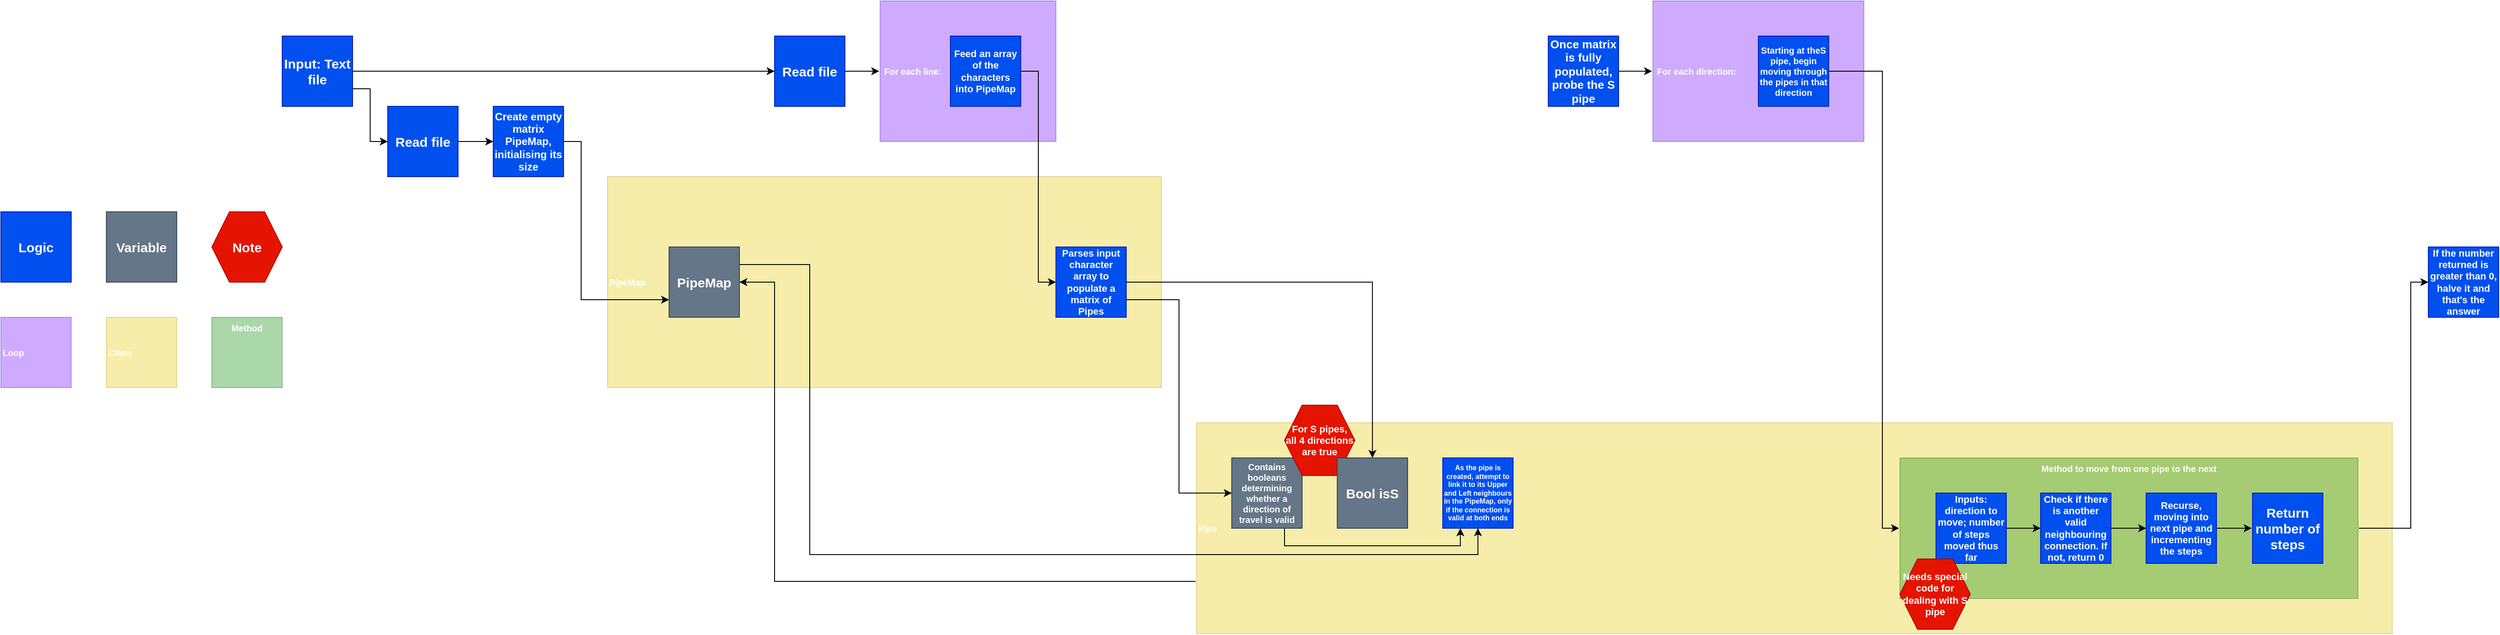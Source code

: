 <mxfile version="22.0.0" type="device">
  <diagram name="Page-1" id="3M6G7rOIBJ2UmPHil9te">
    <mxGraphModel dx="819" dy="478" grid="1" gridSize="10" guides="1" tooltips="1" connect="1" arrows="1" fold="1" page="1" pageScale="1" pageWidth="827" pageHeight="1169" math="0" shadow="0">
      <root>
        <mxCell id="0" />
        <mxCell id="1" parent="0" />
        <mxCell id="h8buP9ZoZFekOi3NihCy-12" value="PipeMap" style="rounded=0;whiteSpace=wrap;html=1;fillColor=#e3c800;fontColor=#FFFFFF;strokeColor=#B09500;fontSize=10;fontStyle=1;align=left;opacity=33;perimeterSpacing=1;strokeWidth=1;" parent="1" vertex="1">
          <mxGeometry x="730" y="360" width="630" height="240" as="geometry" />
        </mxCell>
        <mxCell id="h8buP9ZoZFekOi3NihCy-1" value="Loop" style="rounded=0;whiteSpace=wrap;html=1;fillColor=#6a00ff;fontColor=#ffffff;strokeColor=#3700CC;fontSize=10;fontStyle=1;align=left;opacity=33;perimeterSpacing=1;strokeWidth=1;" parent="1" vertex="1">
          <mxGeometry x="40" y="520" width="80" height="80" as="geometry" />
        </mxCell>
        <mxCell id="h8buP9ZoZFekOi3NihCy-74" style="edgeStyle=orthogonalEdgeStyle;rounded=0;orthogonalLoop=1;jettySize=auto;html=1;exitX=0;exitY=0.75;exitDx=0;exitDy=0;entryX=1;entryY=0.5;entryDx=0;entryDy=0;" parent="1" source="h8buP9ZoZFekOi3NihCy-2" target="h8buP9ZoZFekOi3NihCy-68" edge="1">
          <mxGeometry relative="1" as="geometry">
            <Array as="points">
              <mxPoint x="920" y="821" />
              <mxPoint x="920" y="480" />
            </Array>
          </mxGeometry>
        </mxCell>
        <mxCell id="h8buP9ZoZFekOi3NihCy-2" value="Pipe" style="rounded=0;whiteSpace=wrap;html=1;fillColor=#e3c800;fontColor=#FFFFFF;strokeColor=#B09500;fontSize=10;fontStyle=1;align=left;opacity=33;perimeterSpacing=1;strokeWidth=1;" parent="1" vertex="1">
          <mxGeometry x="1400" y="640" width="1360" height="240" as="geometry" />
        </mxCell>
        <mxCell id="h8buP9ZoZFekOi3NihCy-3" value="Logic" style="rounded=0;whiteSpace=wrap;html=1;fillColor=#0050ef;fontColor=#ffffff;strokeColor=#001DBC;fontSize=15;fontStyle=1" parent="1" vertex="1">
          <mxGeometry x="40" y="400" width="80" height="80" as="geometry" />
        </mxCell>
        <mxCell id="h8buP9ZoZFekOi3NihCy-4" value="Variable" style="rounded=0;whiteSpace=wrap;html=1;fillColor=#647687;fontColor=#ffffff;strokeColor=#314354;fontSize=15;fontStyle=1" parent="1" vertex="1">
          <mxGeometry x="160" y="400" width="80" height="80" as="geometry" />
        </mxCell>
        <mxCell id="h8buP9ZoZFekOi3NihCy-5" value="Note" style="shape=hexagon;perimeter=hexagonPerimeter2;whiteSpace=wrap;html=1;fixedSize=1;fillColor=#e51400;fontColor=#ffffff;strokeColor=#B20000;fontStyle=1;fontSize=15;" parent="1" vertex="1">
          <mxGeometry x="280" y="400" width="80" height="80" as="geometry" />
        </mxCell>
        <mxCell id="h8buP9ZoZFekOi3NihCy-6" style="edgeStyle=orthogonalEdgeStyle;rounded=0;orthogonalLoop=1;jettySize=auto;html=1;entryX=0;entryY=0.5;entryDx=0;entryDy=0;exitX=1;exitY=0.5;exitDx=0;exitDy=0;" parent="1" source="h8buP9ZoZFekOi3NihCy-7" target="h8buP9ZoZFekOi3NihCy-9" edge="1">
          <mxGeometry relative="1" as="geometry">
            <mxPoint x="440" y="230" as="sourcePoint" />
          </mxGeometry>
        </mxCell>
        <mxCell id="h8buP9ZoZFekOi3NihCy-37" style="edgeStyle=orthogonalEdgeStyle;rounded=0;orthogonalLoop=1;jettySize=auto;html=1;exitX=1;exitY=0.75;exitDx=0;exitDy=0;entryX=0;entryY=0.5;entryDx=0;entryDy=0;" parent="1" source="h8buP9ZoZFekOi3NihCy-7" target="h8buP9ZoZFekOi3NihCy-36" edge="1">
          <mxGeometry relative="1" as="geometry" />
        </mxCell>
        <mxCell id="h8buP9ZoZFekOi3NihCy-7" value="Input: Text file" style="rounded=0;whiteSpace=wrap;html=1;fillColor=#0050ef;fontColor=#ffffff;strokeColor=#001DBC;fontSize=15;fontStyle=1" parent="1" vertex="1">
          <mxGeometry x="360" y="200" width="80" height="80" as="geometry" />
        </mxCell>
        <mxCell id="h8buP9ZoZFekOi3NihCy-8" value="" style="edgeStyle=orthogonalEdgeStyle;rounded=0;orthogonalLoop=1;jettySize=auto;html=1;" parent="1" source="h8buP9ZoZFekOi3NihCy-9" edge="1">
          <mxGeometry relative="1" as="geometry">
            <mxPoint x="1039" y="240" as="targetPoint" />
          </mxGeometry>
        </mxCell>
        <mxCell id="h8buP9ZoZFekOi3NihCy-9" value="Read file" style="rounded=0;whiteSpace=wrap;html=1;fillColor=#0050ef;fontColor=#ffffff;strokeColor=#001DBC;fontSize=15;fontStyle=1" parent="1" vertex="1">
          <mxGeometry x="920" y="200" width="80" height="80" as="geometry" />
        </mxCell>
        <mxCell id="h8buP9ZoZFekOi3NihCy-10" value="&amp;nbsp;For each line:" style="rounded=0;whiteSpace=wrap;html=1;fillColor=#6a00ff;fontColor=#ffffff;strokeColor=#3700CC;fontSize=10;fontStyle=1;align=left;opacity=33;perimeterSpacing=1;strokeWidth=1;" parent="1" vertex="1">
          <mxGeometry x="1040" y="160" width="200" height="160" as="geometry" />
        </mxCell>
        <mxCell id="h8buP9ZoZFekOi3NihCy-72" style="edgeStyle=orthogonalEdgeStyle;rounded=0;orthogonalLoop=1;jettySize=auto;html=1;exitX=1;exitY=0.5;exitDx=0;exitDy=0;entryX=0;entryY=0.5;entryDx=0;entryDy=0;" parent="1" source="h8buP9ZoZFekOi3NihCy-11" target="h8buP9ZoZFekOi3NihCy-27" edge="1">
          <mxGeometry relative="1" as="geometry" />
        </mxCell>
        <mxCell id="h8buP9ZoZFekOi3NihCy-11" value="Feed an array of the characters into PipeMap" style="rounded=0;whiteSpace=wrap;html=1;fillColor=#0050ef;fontColor=#ffffff;strokeColor=#001DBC;fontSize=11;fontStyle=1" parent="1" vertex="1">
          <mxGeometry x="1120" y="200" width="80" height="80" as="geometry" />
        </mxCell>
        <mxCell id="h8buP9ZoZFekOi3NihCy-17" value="Class" style="rounded=0;whiteSpace=wrap;html=1;fillColor=#e3c800;fontColor=#FFFFFF;strokeColor=#B09500;fontSize=10;fontStyle=1;align=left;opacity=33;perimeterSpacing=1;strokeWidth=1;" parent="1" vertex="1">
          <mxGeometry x="160" y="520" width="80" height="80" as="geometry" />
        </mxCell>
        <mxCell id="KK1Gh2VjyQreVNpxhxqt-21" style="edgeStyle=orthogonalEdgeStyle;rounded=0;orthogonalLoop=1;jettySize=auto;html=1;exitX=0.75;exitY=1;exitDx=0;exitDy=0;entryX=0.25;entryY=1;entryDx=0;entryDy=0;" edge="1" parent="1" source="h8buP9ZoZFekOi3NihCy-26" target="KK1Gh2VjyQreVNpxhxqt-15">
          <mxGeometry relative="1" as="geometry" />
        </mxCell>
        <mxCell id="h8buP9ZoZFekOi3NihCy-26" value="Contains booleans determining whether a direction of travel is valid" style="rounded=0;whiteSpace=wrap;html=1;fontSize=10;fontStyle=1;fillColor=#647687;fontColor=#ffffff;strokeColor=#314354;" parent="1" vertex="1">
          <mxGeometry x="1440" y="680" width="80" height="80" as="geometry" />
        </mxCell>
        <mxCell id="KK1Gh2VjyQreVNpxhxqt-18" style="edgeStyle=orthogonalEdgeStyle;rounded=0;orthogonalLoop=1;jettySize=auto;html=1;exitX=1;exitY=0.75;exitDx=0;exitDy=0;entryX=0;entryY=0.5;entryDx=0;entryDy=0;" edge="1" parent="1" source="h8buP9ZoZFekOi3NihCy-27" target="h8buP9ZoZFekOi3NihCy-26">
          <mxGeometry relative="1" as="geometry" />
        </mxCell>
        <mxCell id="KK1Gh2VjyQreVNpxhxqt-19" style="edgeStyle=orthogonalEdgeStyle;rounded=0;orthogonalLoop=1;jettySize=auto;html=1;exitX=1;exitY=0.5;exitDx=0;exitDy=0;entryX=0.5;entryY=0;entryDx=0;entryDy=0;" edge="1" parent="1" source="h8buP9ZoZFekOi3NihCy-27" target="h8buP9ZoZFekOi3NihCy-59">
          <mxGeometry relative="1" as="geometry" />
        </mxCell>
        <mxCell id="h8buP9ZoZFekOi3NihCy-27" value="Parses input character array to populate a matrix of Pipes" style="rounded=0;whiteSpace=wrap;html=1;fillColor=#0050ef;fontColor=#ffffff;strokeColor=#001DBC;fontSize=11;fontStyle=1" parent="1" vertex="1">
          <mxGeometry x="1240" y="440" width="80" height="80" as="geometry" />
        </mxCell>
        <mxCell id="h8buP9ZoZFekOi3NihCy-32" value="For S pipes, all 4 directions are true" style="shape=hexagon;perimeter=hexagonPerimeter2;whiteSpace=wrap;html=1;fixedSize=1;fillColor=#e51400;fontColor=#ffffff;strokeColor=#B20000;fontStyle=1;fontSize=11;" parent="1" vertex="1">
          <mxGeometry x="1500" y="620" width="80" height="80" as="geometry" />
        </mxCell>
        <mxCell id="h8buP9ZoZFekOi3NihCy-43" style="edgeStyle=orthogonalEdgeStyle;rounded=0;orthogonalLoop=1;jettySize=auto;html=1;exitX=1;exitY=0.5;exitDx=0;exitDy=0;entryX=0;entryY=0.5;entryDx=0;entryDy=0;" parent="1" source="h8buP9ZoZFekOi3NihCy-33" target="h8buP9ZoZFekOi3NihCy-42" edge="1">
          <mxGeometry relative="1" as="geometry" />
        </mxCell>
        <mxCell id="h8buP9ZoZFekOi3NihCy-33" value="Once matrix is fully populated, probe the S pipe" style="rounded=0;whiteSpace=wrap;html=1;fillColor=#0050ef;fontColor=#ffffff;strokeColor=#001DBC;fontSize=13;fontStyle=1" parent="1" vertex="1">
          <mxGeometry x="1800" y="200" width="80" height="80" as="geometry" />
        </mxCell>
        <mxCell id="h8buP9ZoZFekOi3NihCy-39" value="" style="edgeStyle=orthogonalEdgeStyle;rounded=0;orthogonalLoop=1;jettySize=auto;html=1;" parent="1" source="h8buP9ZoZFekOi3NihCy-36" target="h8buP9ZoZFekOi3NihCy-38" edge="1">
          <mxGeometry relative="1" as="geometry" />
        </mxCell>
        <mxCell id="h8buP9ZoZFekOi3NihCy-36" value="Read file" style="rounded=0;whiteSpace=wrap;html=1;fillColor=#0050ef;fontColor=#ffffff;strokeColor=#001DBC;fontSize=15;fontStyle=1" parent="1" vertex="1">
          <mxGeometry x="480" y="280" width="80" height="80" as="geometry" />
        </mxCell>
        <mxCell id="h8buP9ZoZFekOi3NihCy-69" style="edgeStyle=orthogonalEdgeStyle;rounded=0;orthogonalLoop=1;jettySize=auto;html=1;exitX=1;exitY=0.5;exitDx=0;exitDy=0;entryX=0;entryY=0.75;entryDx=0;entryDy=0;" parent="1" source="h8buP9ZoZFekOi3NihCy-38" target="h8buP9ZoZFekOi3NihCy-68" edge="1">
          <mxGeometry relative="1" as="geometry">
            <Array as="points">
              <mxPoint x="700" y="320" />
              <mxPoint x="700" y="500" />
            </Array>
          </mxGeometry>
        </mxCell>
        <mxCell id="h8buP9ZoZFekOi3NihCy-38" value="Create empty matrix PipeMap, initialising its size" style="rounded=0;whiteSpace=wrap;html=1;fillColor=#0050ef;fontColor=#ffffff;strokeColor=#001DBC;fontSize=12;fontStyle=1" parent="1" vertex="1">
          <mxGeometry x="600" y="280" width="80" height="80" as="geometry" />
        </mxCell>
        <mxCell id="h8buP9ZoZFekOi3NihCy-42" value="&amp;nbsp;For each direction:" style="rounded=0;whiteSpace=wrap;html=1;fillColor=#6a00ff;fontColor=#ffffff;strokeColor=#3700CC;fontSize=10;fontStyle=1;align=left;opacity=33;perimeterSpacing=1;strokeWidth=1;" parent="1" vertex="1">
          <mxGeometry x="1919" y="160" width="240" height="160" as="geometry" />
        </mxCell>
        <mxCell id="h8buP9ZoZFekOi3NihCy-67" style="edgeStyle=orthogonalEdgeStyle;rounded=0;orthogonalLoop=1;jettySize=auto;html=1;exitX=1;exitY=0.5;exitDx=0;exitDy=0;entryX=0;entryY=0.5;entryDx=0;entryDy=0;" parent="1" source="h8buP9ZoZFekOi3NihCy-45" target="KK1Gh2VjyQreVNpxhxqt-2" edge="1">
          <mxGeometry relative="1" as="geometry">
            <Array as="points">
              <mxPoint x="2180" y="240" />
              <mxPoint x="2180" y="760" />
            </Array>
          </mxGeometry>
        </mxCell>
        <mxCell id="h8buP9ZoZFekOi3NihCy-45" value="Starting at theS pipe, begin moving through the pipes in that direction" style="rounded=0;whiteSpace=wrap;html=1;fillColor=#0050ef;fontColor=#ffffff;strokeColor=#001DBC;fontSize=10;fontStyle=1" parent="1" vertex="1">
          <mxGeometry x="2039" y="200" width="80" height="80" as="geometry" />
        </mxCell>
        <mxCell id="h8buP9ZoZFekOi3NihCy-50" value="Method" style="rounded=0;whiteSpace=wrap;html=1;fillColor=#008a00;fontColor=#ffffff;strokeColor=#005700;fontSize=10;fontStyle=1;align=center;opacity=33;perimeterSpacing=1;strokeWidth=1;verticalAlign=top;" parent="1" vertex="1">
          <mxGeometry x="280" y="520" width="80" height="80" as="geometry" />
        </mxCell>
        <mxCell id="h8buP9ZoZFekOi3NihCy-59" value="Bool isS" style="rounded=0;whiteSpace=wrap;html=1;fillColor=#647687;fontColor=#ffffff;strokeColor=#314354;fontSize=15;fontStyle=1" parent="1" vertex="1">
          <mxGeometry x="1560" y="680" width="80" height="80" as="geometry" />
        </mxCell>
        <mxCell id="KK1Gh2VjyQreVNpxhxqt-22" style="edgeStyle=orthogonalEdgeStyle;rounded=0;orthogonalLoop=1;jettySize=auto;html=1;exitX=1;exitY=0.25;exitDx=0;exitDy=0;entryX=0.5;entryY=1;entryDx=0;entryDy=0;" edge="1" parent="1" source="h8buP9ZoZFekOi3NihCy-68" target="KK1Gh2VjyQreVNpxhxqt-15">
          <mxGeometry relative="1" as="geometry">
            <Array as="points">
              <mxPoint x="960" y="460" />
              <mxPoint x="960" y="790" />
              <mxPoint x="1720" y="790" />
            </Array>
          </mxGeometry>
        </mxCell>
        <mxCell id="h8buP9ZoZFekOi3NihCy-68" value="PipeMap" style="rounded=0;whiteSpace=wrap;html=1;fillColor=#647687;fontColor=#ffffff;strokeColor=#314354;fontSize=15;fontStyle=1" parent="1" vertex="1">
          <mxGeometry x="800" y="440" width="80" height="80" as="geometry" />
        </mxCell>
        <mxCell id="h8buP9ZoZFekOi3NihCy-76" value="If the number returned is greater than 0, halve it and that&#39;s the answer" style="rounded=0;whiteSpace=wrap;html=1;fillColor=#0050ef;fontColor=#ffffff;strokeColor=#001DBC;fontSize=11;fontStyle=1" parent="1" vertex="1">
          <mxGeometry x="2801" y="440" width="80" height="80" as="geometry" />
        </mxCell>
        <mxCell id="KK1Gh2VjyQreVNpxhxqt-2" value="Method to move from one pipe to the next" style="rounded=0;whiteSpace=wrap;html=1;fillColor=#008a00;fontColor=#ffffff;strokeColor=#005700;fontSize=10;fontStyle=1;align=center;opacity=33;perimeterSpacing=1;strokeWidth=1;verticalAlign=top;" vertex="1" parent="1">
          <mxGeometry x="2200" y="680" width="521" height="160" as="geometry" />
        </mxCell>
        <mxCell id="KK1Gh2VjyQreVNpxhxqt-3" style="edgeStyle=orthogonalEdgeStyle;rounded=0;orthogonalLoop=1;jettySize=auto;html=1;exitX=1;exitY=0.5;exitDx=0;exitDy=0;entryX=0;entryY=0.5;entryDx=0;entryDy=0;" edge="1" parent="1" source="KK1Gh2VjyQreVNpxhxqt-4" target="KK1Gh2VjyQreVNpxhxqt-6">
          <mxGeometry relative="1" as="geometry" />
        </mxCell>
        <mxCell id="KK1Gh2VjyQreVNpxhxqt-4" value="Inputs: direction to move; number of steps moved thus far" style="rounded=0;whiteSpace=wrap;html=1;fillColor=#0050ef;fontColor=#ffffff;strokeColor=#001DBC;fontSize=11;fontStyle=1" vertex="1" parent="1">
          <mxGeometry x="2241" y="720" width="80" height="80" as="geometry" />
        </mxCell>
        <mxCell id="KK1Gh2VjyQreVNpxhxqt-5" style="edgeStyle=orthogonalEdgeStyle;rounded=0;orthogonalLoop=1;jettySize=auto;html=1;exitX=1;exitY=0.5;exitDx=0;exitDy=0;entryX=0;entryY=0.5;entryDx=0;entryDy=0;" edge="1" parent="1" source="KK1Gh2VjyQreVNpxhxqt-6" target="KK1Gh2VjyQreVNpxhxqt-8">
          <mxGeometry relative="1" as="geometry" />
        </mxCell>
        <mxCell id="KK1Gh2VjyQreVNpxhxqt-6" value="Check if there is another valid neighbouring connection. If not, return 0" style="rounded=0;whiteSpace=wrap;html=1;fillColor=#0050ef;fontColor=#ffffff;strokeColor=#001DBC;fontSize=11;fontStyle=1" vertex="1" parent="1">
          <mxGeometry x="2360" y="720" width="80" height="80" as="geometry" />
        </mxCell>
        <mxCell id="KK1Gh2VjyQreVNpxhxqt-7" style="edgeStyle=orthogonalEdgeStyle;rounded=0;orthogonalLoop=1;jettySize=auto;html=1;exitX=1;exitY=0.5;exitDx=0;exitDy=0;entryX=0;entryY=0.5;entryDx=0;entryDy=0;" edge="1" parent="1" source="KK1Gh2VjyQreVNpxhxqt-8">
          <mxGeometry relative="1" as="geometry">
            <mxPoint x="2600" y="760" as="targetPoint" />
          </mxGeometry>
        </mxCell>
        <mxCell id="KK1Gh2VjyQreVNpxhxqt-8" value="Recurse, moving into next pipe&amp;nbsp;and incrementing the steps" style="rounded=0;whiteSpace=wrap;html=1;fillColor=#0050ef;fontColor=#ffffff;strokeColor=#001DBC;fontSize=11;fontStyle=1" vertex="1" parent="1">
          <mxGeometry x="2480" y="720" width="80" height="80" as="geometry" />
        </mxCell>
        <mxCell id="KK1Gh2VjyQreVNpxhxqt-13" style="edgeStyle=orthogonalEdgeStyle;rounded=0;orthogonalLoop=1;jettySize=auto;html=1;exitX=1;exitY=0.5;exitDx=0;exitDy=0;entryX=0;entryY=0.5;entryDx=0;entryDy=0;" edge="1" parent="1" source="KK1Gh2VjyQreVNpxhxqt-2" target="h8buP9ZoZFekOi3NihCy-76">
          <mxGeometry relative="1" as="geometry">
            <Array as="points">
              <mxPoint x="2781" y="760" />
              <mxPoint x="2781" y="480" />
            </Array>
          </mxGeometry>
        </mxCell>
        <mxCell id="KK1Gh2VjyQreVNpxhxqt-11" value="Return number of steps" style="rounded=0;whiteSpace=wrap;html=1;fillColor=#0050ef;fontColor=#ffffff;strokeColor=#001DBC;fontSize=15;fontStyle=1" vertex="1" parent="1">
          <mxGeometry x="2601" y="720" width="80" height="80" as="geometry" />
        </mxCell>
        <mxCell id="KK1Gh2VjyQreVNpxhxqt-15" value="As the pipe is created, attempt to link it to its Upper and Left neighbours in the PipeMap, only if the connection is valid at both ends" style="rounded=0;whiteSpace=wrap;html=1;fillColor=#0050ef;fontColor=#ffffff;strokeColor=#001DBC;fontSize=8;fontStyle=1" vertex="1" parent="1">
          <mxGeometry x="1680" y="680" width="80" height="80" as="geometry" />
        </mxCell>
        <mxCell id="KK1Gh2VjyQreVNpxhxqt-23" value="Needs special code for dealing with S pipe" style="shape=hexagon;perimeter=hexagonPerimeter2;whiteSpace=wrap;html=1;fixedSize=1;fillColor=#e51400;fontColor=#ffffff;strokeColor=#B20000;fontStyle=1;fontSize=11;" vertex="1" parent="1">
          <mxGeometry x="2200" y="795" width="80" height="80" as="geometry" />
        </mxCell>
      </root>
    </mxGraphModel>
  </diagram>
</mxfile>
